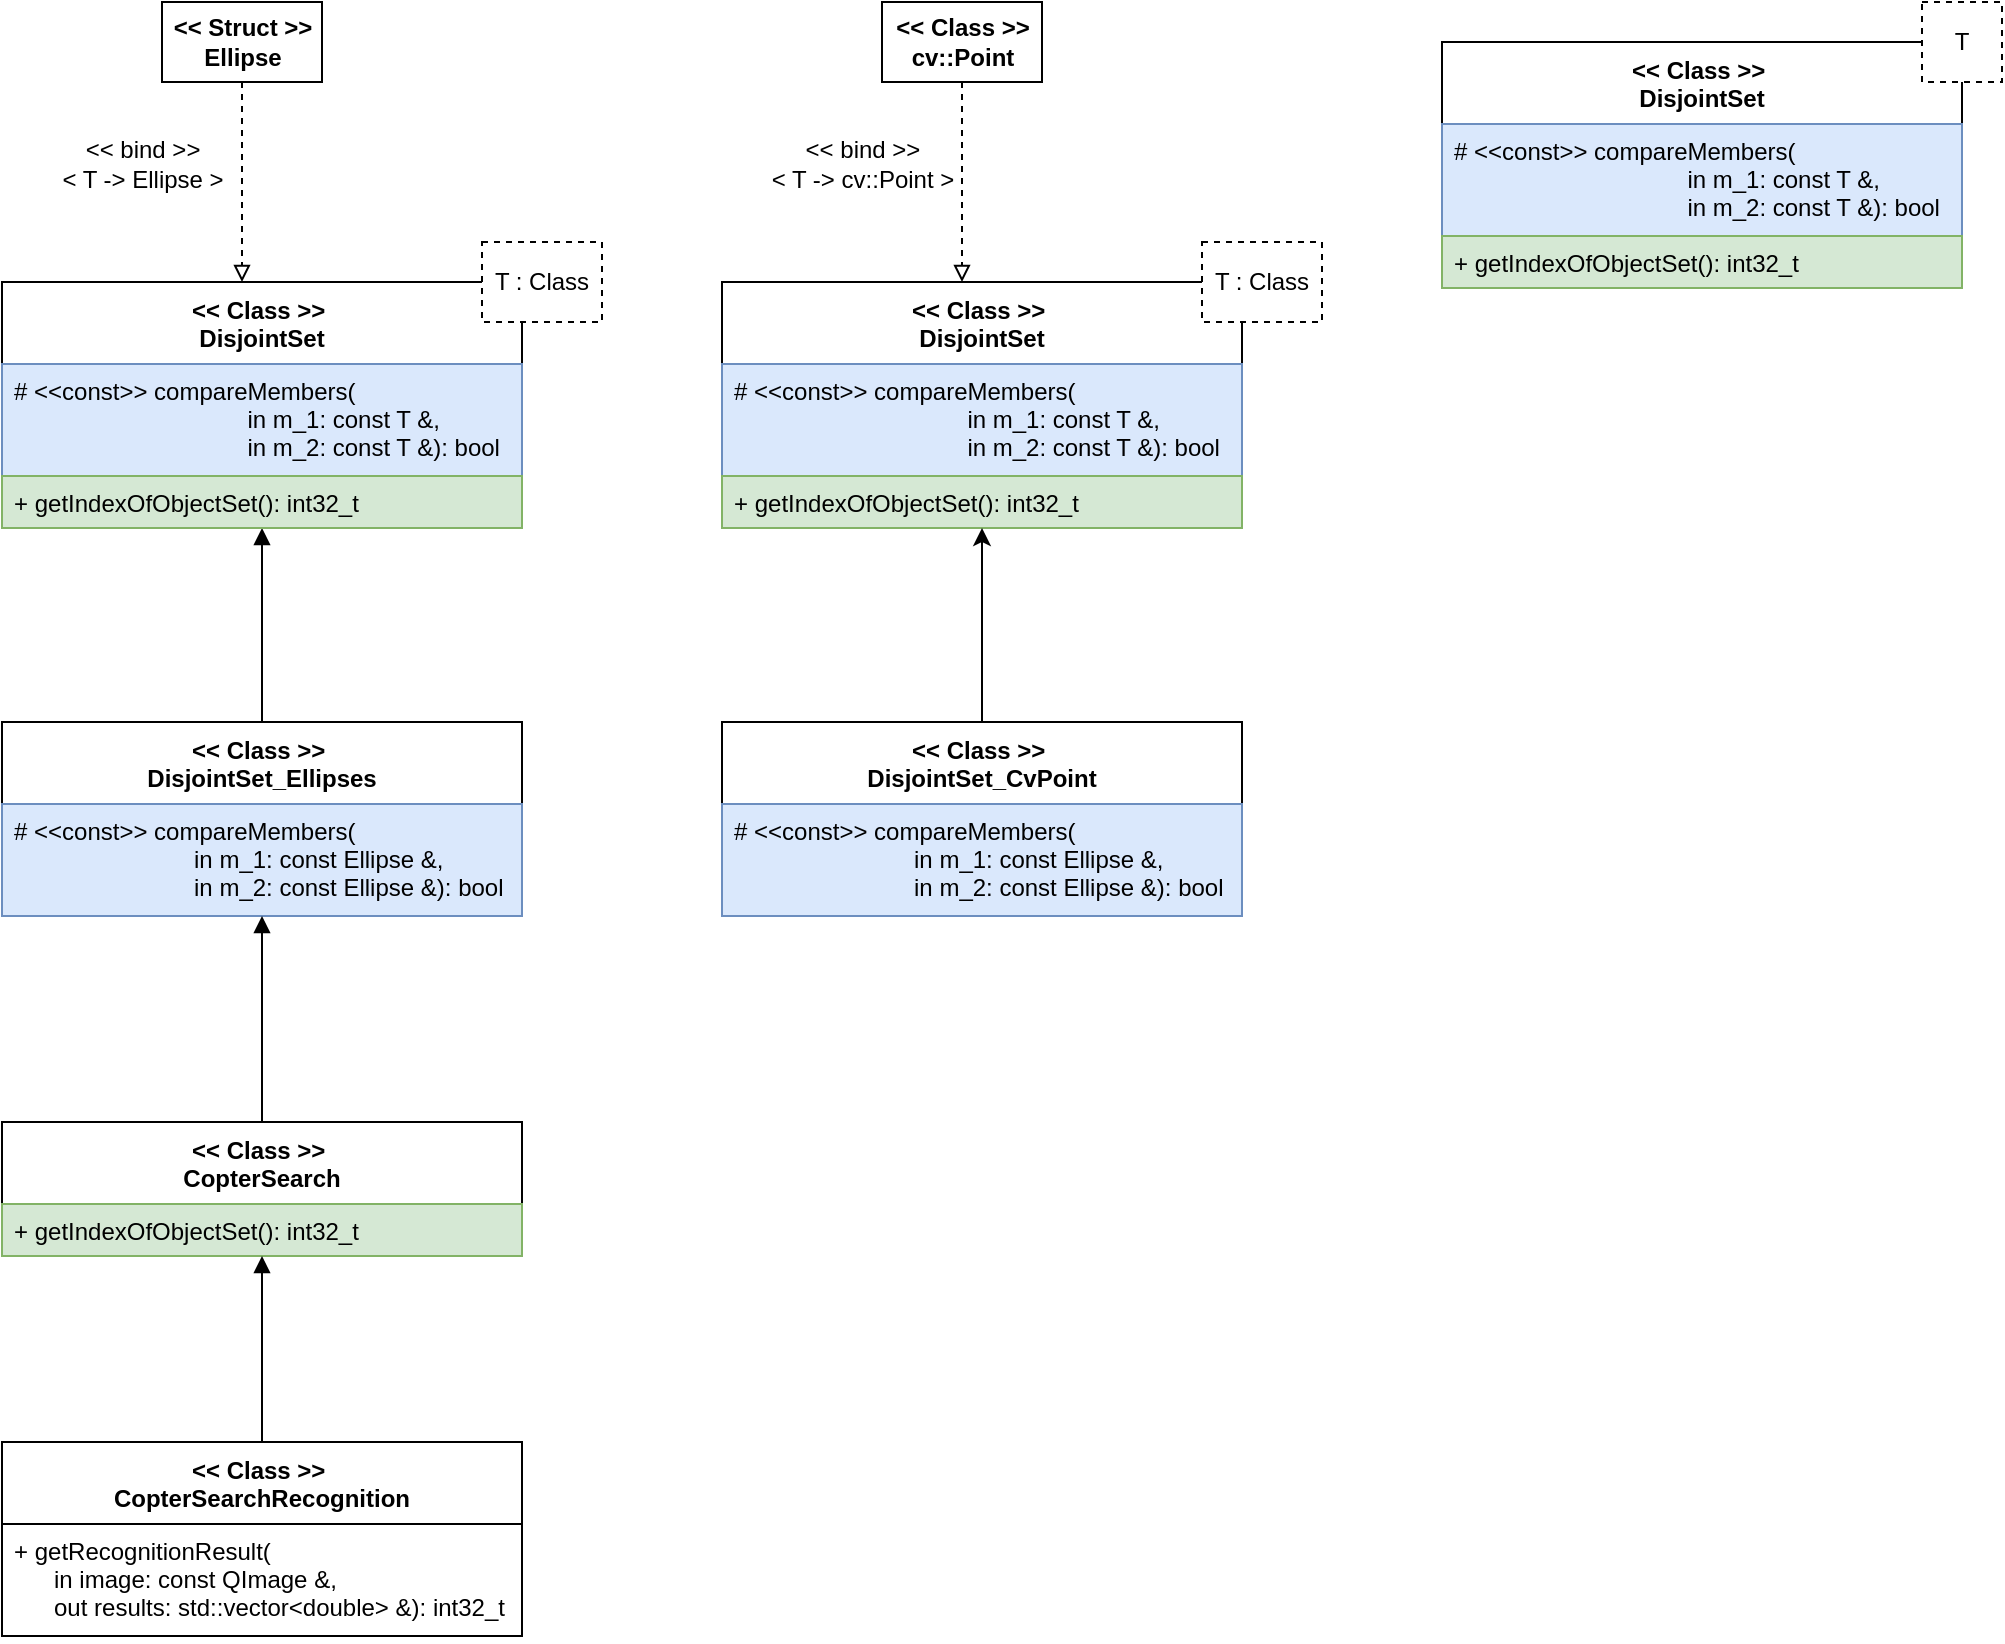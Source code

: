 <mxfile version="12.4.2" type="device" pages="1"><diagram id="tM-9ayaxXP2C4DN5zZft" name="Page-1"><mxGraphModel dx="905" dy="673" grid="1" gridSize="10" guides="1" tooltips="1" connect="1" arrows="1" fold="1" page="1" pageScale="1" pageWidth="827" pageHeight="1169" math="0" shadow="0"><root><mxCell id="0"/><mxCell id="1" parent="0"/><mxCell id="teHSWiKjz1ckAKu2TRM_-22" value="" style="group" parent="1" vertex="1" connectable="0"><mxGeometry x="800" y="40" width="280" height="143" as="geometry"/></mxCell><mxCell id="teHSWiKjz1ckAKu2TRM_-12" value="&lt;&lt; Class &gt;&gt; &#10;DisjointSet" style="swimlane;fontStyle=1;childLayout=stackLayout;horizontal=1;startSize=41;fillColor=none;horizontalStack=0;resizeParent=1;resizeParentMax=0;resizeLast=0;collapsible=1;marginBottom=0;" parent="teHSWiKjz1ckAKu2TRM_-22" vertex="1"><mxGeometry y="20" width="260" height="123" as="geometry"/></mxCell><mxCell id="teHSWiKjz1ckAKu2TRM_-16" value="# &lt;&lt;const&gt;&gt; compareMembers(&#10;                                   in m_1: const T &amp;, &#10;                                   in m_2: const T &amp;): bool" style="text;align=left;verticalAlign=top;spacingLeft=4;spacingRight=4;overflow=hidden;rotatable=0;points=[[0,0.5],[1,0.5]];portConstraint=eastwest;fillColor=#dae8fc;strokeColor=#6c8ebf;" parent="teHSWiKjz1ckAKu2TRM_-12" vertex="1"><mxGeometry y="41" width="260" height="56" as="geometry"/></mxCell><mxCell id="teHSWiKjz1ckAKu2TRM_-17" value="+ getIndexOfObjectSet(): int32_t" style="text;strokeColor=#82b366;fillColor=#d5e8d4;align=left;verticalAlign=top;spacingLeft=4;spacingRight=4;overflow=hidden;rotatable=0;points=[[0,0.5],[1,0.5]];portConstraint=eastwest;fontStyle=0" parent="teHSWiKjz1ckAKu2TRM_-12" vertex="1"><mxGeometry y="97" width="260" height="26" as="geometry"/></mxCell><mxCell id="teHSWiKjz1ckAKu2TRM_-18" value="T" style="rounded=0;whiteSpace=wrap;html=1;dashed=1;" parent="teHSWiKjz1ckAKu2TRM_-22" vertex="1"><mxGeometry x="240" width="40" height="40" as="geometry"/></mxCell><mxCell id="teHSWiKjz1ckAKu2TRM_-44" style="edgeStyle=orthogonalEdgeStyle;rounded=0;orthogonalLoop=1;jettySize=auto;html=1;endArrow=block;endFill=1;" parent="1" source="teHSWiKjz1ckAKu2TRM_-33" target="teHSWiKjz1ckAKu2TRM_-24" edge="1"><mxGeometry relative="1" as="geometry"/></mxCell><mxCell id="teHSWiKjz1ckAKu2TRM_-33" value="&lt;&lt; Class &gt;&gt; &#10;DisjointSet_Ellipses" style="swimlane;fontStyle=1;childLayout=stackLayout;horizontal=1;startSize=41;fillColor=none;horizontalStack=0;resizeParent=1;resizeParentMax=0;resizeLast=0;collapsible=1;marginBottom=0;" parent="1" vertex="1"><mxGeometry x="80" y="400" width="260" height="97" as="geometry"/></mxCell><mxCell id="teHSWiKjz1ckAKu2TRM_-34" value="# &lt;&lt;const&gt;&gt; compareMembers(&#10;                           in m_1: const Ellipse &amp;, &#10;                           in m_2: const Ellipse &amp;): bool" style="text;align=left;verticalAlign=top;spacingLeft=4;spacingRight=4;overflow=hidden;rotatable=0;points=[[0,0.5],[1,0.5]];portConstraint=eastwest;fillColor=#dae8fc;strokeColor=#6c8ebf;" parent="teHSWiKjz1ckAKu2TRM_-33" vertex="1"><mxGeometry y="41" width="260" height="56" as="geometry"/></mxCell><mxCell id="teHSWiKjz1ckAKu2TRM_-45" style="edgeStyle=orthogonalEdgeStyle;rounded=0;orthogonalLoop=1;jettySize=auto;html=1;endArrow=block;endFill=1;" parent="1" source="teHSWiKjz1ckAKu2TRM_-38" target="teHSWiKjz1ckAKu2TRM_-33" edge="1"><mxGeometry relative="1" as="geometry"/></mxCell><mxCell id="teHSWiKjz1ckAKu2TRM_-38" value="&lt;&lt; Class &gt;&gt; &#10;CopterSearch" style="swimlane;fontStyle=1;childLayout=stackLayout;horizontal=1;startSize=41;fillColor=none;horizontalStack=0;resizeParent=1;resizeParentMax=0;resizeLast=0;collapsible=1;marginBottom=0;" parent="1" vertex="1"><mxGeometry x="80" y="600" width="260" height="67" as="geometry"/></mxCell><mxCell id="teHSWiKjz1ckAKu2TRM_-40" value="+ getIndexOfObjectSet(): int32_t" style="text;strokeColor=#82b366;fillColor=#d5e8d4;align=left;verticalAlign=top;spacingLeft=4;spacingRight=4;overflow=hidden;rotatable=0;points=[[0,0.5],[1,0.5]];portConstraint=eastwest;fontStyle=0" parent="teHSWiKjz1ckAKu2TRM_-38" vertex="1"><mxGeometry y="41" width="260" height="26" as="geometry"/></mxCell><mxCell id="teHSWiKjz1ckAKu2TRM_-43" value="" style="group" parent="1" vertex="1" connectable="0"><mxGeometry x="80" y="40" width="300" height="263" as="geometry"/></mxCell><mxCell id="teHSWiKjz1ckAKu2TRM_-24" value="&lt;&lt; Class &gt;&gt; &#10;DisjointSet" style="swimlane;fontStyle=1;childLayout=stackLayout;horizontal=1;startSize=41;fillColor=none;horizontalStack=0;resizeParent=1;resizeParentMax=0;resizeLast=0;collapsible=1;marginBottom=0;" parent="teHSWiKjz1ckAKu2TRM_-43" vertex="1"><mxGeometry y="140" width="260" height="123" as="geometry"/></mxCell><mxCell id="teHSWiKjz1ckAKu2TRM_-25" value="# &lt;&lt;const&gt;&gt; compareMembers(&#10;                                   in m_1: const T &amp;, &#10;                                   in m_2: const T &amp;): bool" style="text;align=left;verticalAlign=top;spacingLeft=4;spacingRight=4;overflow=hidden;rotatable=0;points=[[0,0.5],[1,0.5]];portConstraint=eastwest;fillColor=#dae8fc;strokeColor=#6c8ebf;" parent="teHSWiKjz1ckAKu2TRM_-24" vertex="1"><mxGeometry y="41" width="260" height="56" as="geometry"/></mxCell><mxCell id="teHSWiKjz1ckAKu2TRM_-26" value="+ getIndexOfObjectSet(): int32_t" style="text;strokeColor=#82b366;fillColor=#d5e8d4;align=left;verticalAlign=top;spacingLeft=4;spacingRight=4;overflow=hidden;rotatable=0;points=[[0,0.5],[1,0.5]];portConstraint=eastwest;fontStyle=0" parent="teHSWiKjz1ckAKu2TRM_-24" vertex="1"><mxGeometry y="97" width="260" height="26" as="geometry"/></mxCell><mxCell id="teHSWiKjz1ckAKu2TRM_-27" value="T : Class" style="rounded=0;whiteSpace=wrap;html=1;dashed=1;" parent="teHSWiKjz1ckAKu2TRM_-43" vertex="1"><mxGeometry x="240" y="120" width="60" height="40" as="geometry"/></mxCell><mxCell id="teHSWiKjz1ckAKu2TRM_-29" style="edgeStyle=orthogonalEdgeStyle;rounded=0;orthogonalLoop=1;jettySize=auto;html=1;dashed=1;endArrow=block;endFill=0;" parent="teHSWiKjz1ckAKu2TRM_-43" source="teHSWiKjz1ckAKu2TRM_-28" target="teHSWiKjz1ckAKu2TRM_-24" edge="1"><mxGeometry relative="1" as="geometry"><Array as="points"><mxPoint x="120" y="110"/><mxPoint x="120" y="110"/></Array></mxGeometry></mxCell><mxCell id="teHSWiKjz1ckAKu2TRM_-30" value="&amp;lt;&amp;lt; bind &amp;gt;&amp;gt;&lt;br&gt;&amp;lt; T -&amp;gt; Ellipse &amp;gt;" style="text;html=1;align=center;verticalAlign=middle;resizable=0;points=[];;labelBackgroundColor=#ffffff;" parent="teHSWiKjz1ckAKu2TRM_-29" vertex="1" connectable="0"><mxGeometry x="0.407" y="-31" relative="1" as="geometry"><mxPoint x="-19" y="-30" as="offset"/></mxGeometry></mxCell><mxCell id="teHSWiKjz1ckAKu2TRM_-28" value="&lt;b&gt;&amp;lt;&amp;lt; Struct &amp;gt;&amp;gt;&lt;br&gt;Ellipse&lt;/b&gt;" style="html=1;" parent="teHSWiKjz1ckAKu2TRM_-43" vertex="1"><mxGeometry x="80" width="80" height="40" as="geometry"/></mxCell><mxCell id="teHSWiKjz1ckAKu2TRM_-48" style="edgeStyle=orthogonalEdgeStyle;rounded=0;orthogonalLoop=1;jettySize=auto;html=1;endArrow=block;endFill=1;" parent="1" source="teHSWiKjz1ckAKu2TRM_-46" target="teHSWiKjz1ckAKu2TRM_-38" edge="1"><mxGeometry relative="1" as="geometry"/></mxCell><mxCell id="teHSWiKjz1ckAKu2TRM_-46" value="&lt;&lt; Class &gt;&gt; &#10;CopterSearchRecognition" style="swimlane;fontStyle=1;childLayout=stackLayout;horizontal=1;startSize=41;fillColor=none;horizontalStack=0;resizeParent=1;resizeParentMax=0;resizeLast=0;collapsible=1;marginBottom=0;" parent="1" vertex="1"><mxGeometry x="80" y="760" width="260" height="97" as="geometry"/></mxCell><mxCell id="teHSWiKjz1ckAKu2TRM_-47" value="+ getRecognitionResult(&#10;      in image: const QImage &amp;, &#10;      out results: std::vector&lt;double&gt; &amp;): int32_t" style="text;strokeColor=none;fillColor=none;align=left;verticalAlign=top;spacingLeft=4;spacingRight=4;overflow=hidden;rotatable=0;points=[[0,0.5],[1,0.5]];portConstraint=eastwest;fontStyle=0" parent="teHSWiKjz1ckAKu2TRM_-46" vertex="1"><mxGeometry y="41" width="260" height="56" as="geometry"/></mxCell><mxCell id="2UE413LcVrlocCT1kdqK-1" value="" style="group" vertex="1" connectable="0" parent="1"><mxGeometry x="440" y="40" width="300" height="263" as="geometry"/></mxCell><mxCell id="2UE413LcVrlocCT1kdqK-2" value="&lt;&lt; Class &gt;&gt; &#10;DisjointSet" style="swimlane;fontStyle=1;childLayout=stackLayout;horizontal=1;startSize=41;fillColor=none;horizontalStack=0;resizeParent=1;resizeParentMax=0;resizeLast=0;collapsible=1;marginBottom=0;" vertex="1" parent="2UE413LcVrlocCT1kdqK-1"><mxGeometry y="140" width="260" height="123" as="geometry"/></mxCell><mxCell id="2UE413LcVrlocCT1kdqK-3" value="# &lt;&lt;const&gt;&gt; compareMembers(&#10;                                   in m_1: const T &amp;, &#10;                                   in m_2: const T &amp;): bool" style="text;align=left;verticalAlign=top;spacingLeft=4;spacingRight=4;overflow=hidden;rotatable=0;points=[[0,0.5],[1,0.5]];portConstraint=eastwest;fillColor=#dae8fc;strokeColor=#6c8ebf;" vertex="1" parent="2UE413LcVrlocCT1kdqK-2"><mxGeometry y="41" width="260" height="56" as="geometry"/></mxCell><mxCell id="2UE413LcVrlocCT1kdqK-4" value="+ getIndexOfObjectSet(): int32_t" style="text;strokeColor=#82b366;fillColor=#d5e8d4;align=left;verticalAlign=top;spacingLeft=4;spacingRight=4;overflow=hidden;rotatable=0;points=[[0,0.5],[1,0.5]];portConstraint=eastwest;fontStyle=0" vertex="1" parent="2UE413LcVrlocCT1kdqK-2"><mxGeometry y="97" width="260" height="26" as="geometry"/></mxCell><mxCell id="2UE413LcVrlocCT1kdqK-5" value="T : Class" style="rounded=0;whiteSpace=wrap;html=1;dashed=1;" vertex="1" parent="2UE413LcVrlocCT1kdqK-1"><mxGeometry x="240" y="120" width="60" height="40" as="geometry"/></mxCell><mxCell id="2UE413LcVrlocCT1kdqK-6" style="edgeStyle=orthogonalEdgeStyle;rounded=0;orthogonalLoop=1;jettySize=auto;html=1;dashed=1;endArrow=block;endFill=0;" edge="1" parent="2UE413LcVrlocCT1kdqK-1" source="2UE413LcVrlocCT1kdqK-8" target="2UE413LcVrlocCT1kdqK-2"><mxGeometry relative="1" as="geometry"><Array as="points"><mxPoint x="120" y="110"/><mxPoint x="120" y="110"/></Array></mxGeometry></mxCell><mxCell id="2UE413LcVrlocCT1kdqK-7" value="&amp;lt;&amp;lt; bind &amp;gt;&amp;gt;&lt;br&gt;&amp;lt; T -&amp;gt; cv::Point &amp;gt;" style="text;html=1;align=center;verticalAlign=middle;resizable=0;points=[];;labelBackgroundColor=#ffffff;" vertex="1" connectable="0" parent="2UE413LcVrlocCT1kdqK-6"><mxGeometry x="0.407" y="-31" relative="1" as="geometry"><mxPoint x="-19" y="-30" as="offset"/></mxGeometry></mxCell><mxCell id="2UE413LcVrlocCT1kdqK-8" value="&lt;b&gt;&amp;lt;&amp;lt; Class &amp;gt;&amp;gt;&lt;br&gt;cv::Point&lt;br&gt;&lt;/b&gt;" style="html=1;" vertex="1" parent="2UE413LcVrlocCT1kdqK-1"><mxGeometry x="80" width="80" height="40" as="geometry"/></mxCell><mxCell id="2UE413LcVrlocCT1kdqK-11" style="edgeStyle=orthogonalEdgeStyle;rounded=0;orthogonalLoop=1;jettySize=auto;html=1;" edge="1" parent="1" source="2UE413LcVrlocCT1kdqK-9" target="2UE413LcVrlocCT1kdqK-2"><mxGeometry relative="1" as="geometry"/></mxCell><mxCell id="2UE413LcVrlocCT1kdqK-9" value="&lt;&lt; Class &gt;&gt; &#10;DisjointSet_CvPoint" style="swimlane;fontStyle=1;childLayout=stackLayout;horizontal=1;startSize=41;fillColor=none;horizontalStack=0;resizeParent=1;resizeParentMax=0;resizeLast=0;collapsible=1;marginBottom=0;" vertex="1" parent="1"><mxGeometry x="440" y="400" width="260" height="97" as="geometry"/></mxCell><mxCell id="2UE413LcVrlocCT1kdqK-10" value="# &lt;&lt;const&gt;&gt; compareMembers(&#10;                           in m_1: const Ellipse &amp;, &#10;                           in m_2: const Ellipse &amp;): bool" style="text;align=left;verticalAlign=top;spacingLeft=4;spacingRight=4;overflow=hidden;rotatable=0;points=[[0,0.5],[1,0.5]];portConstraint=eastwest;fillColor=#dae8fc;strokeColor=#6c8ebf;" vertex="1" parent="2UE413LcVrlocCT1kdqK-9"><mxGeometry y="41" width="260" height="56" as="geometry"/></mxCell></root></mxGraphModel></diagram></mxfile>